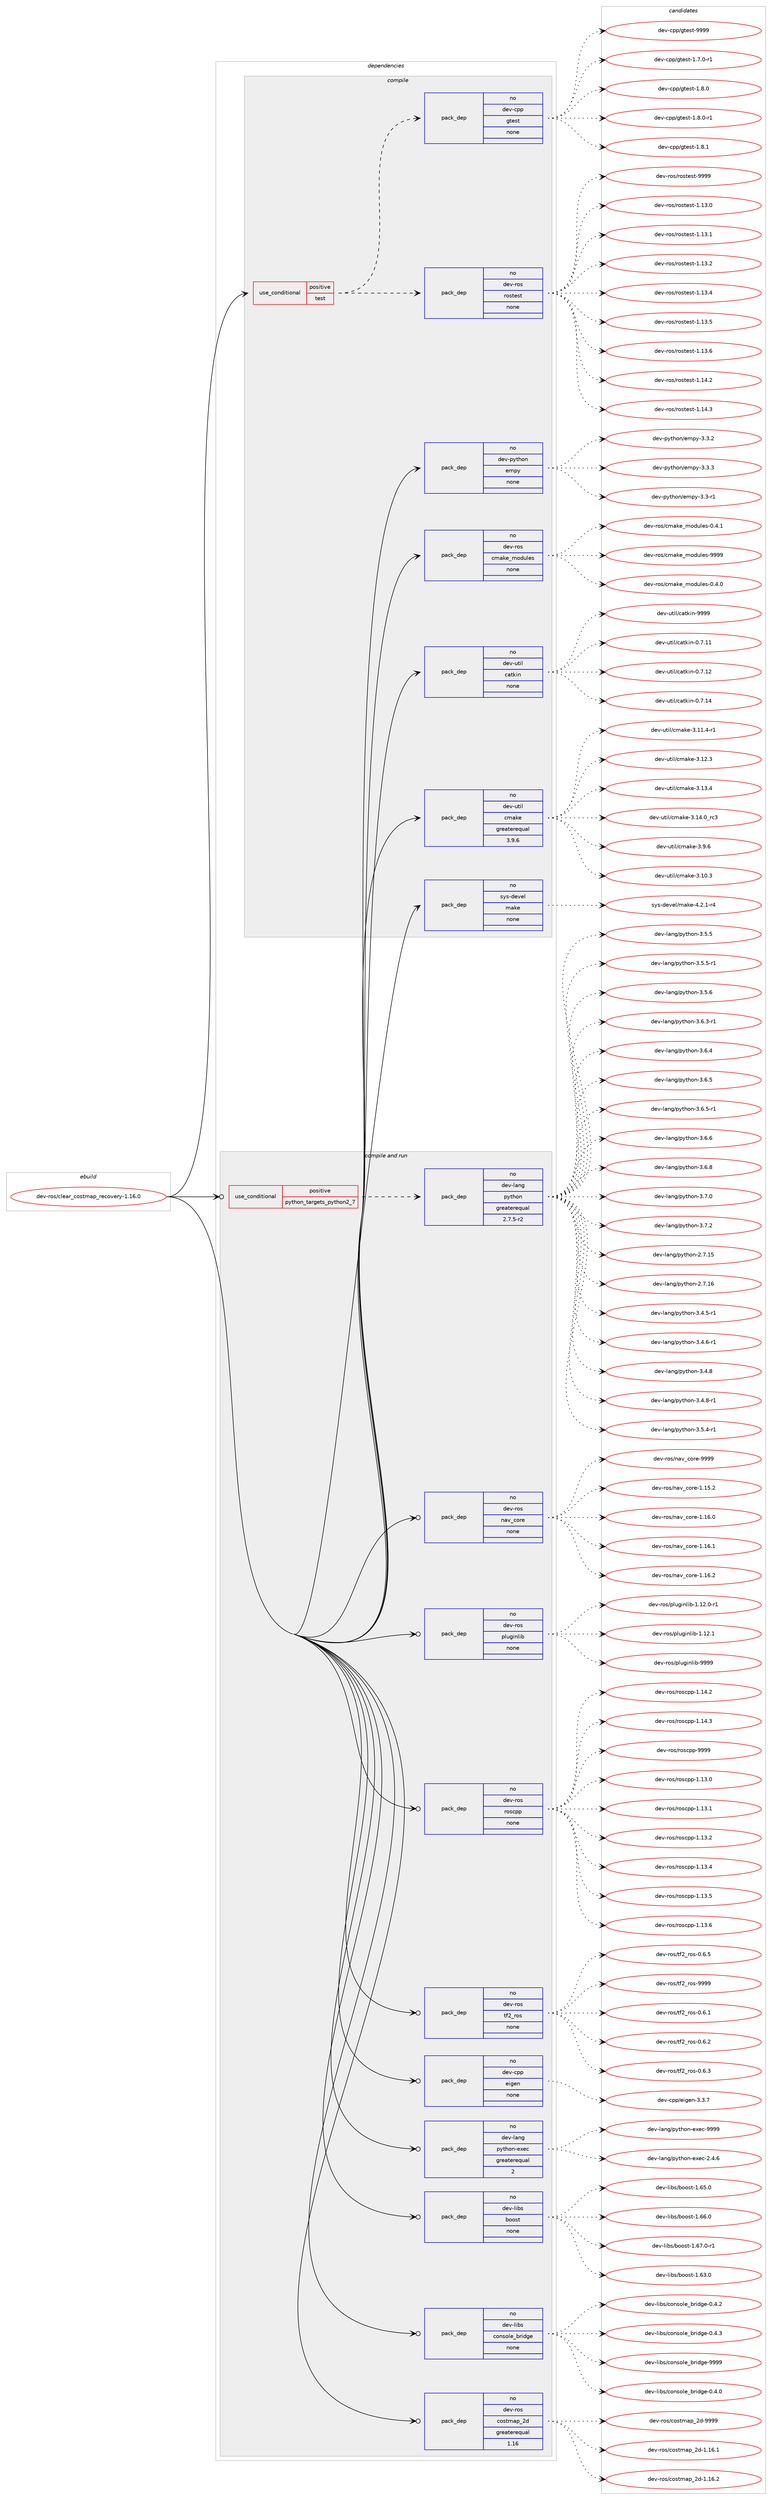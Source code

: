digraph prolog {

# *************
# Graph options
# *************

newrank=true;
concentrate=true;
compound=true;
graph [rankdir=LR,fontname=Helvetica,fontsize=10,ranksep=1.5];#, ranksep=2.5, nodesep=0.2];
edge  [arrowhead=vee];
node  [fontname=Helvetica,fontsize=10];

# **********
# The ebuild
# **********

subgraph cluster_leftcol {
color=gray;
rank=same;
label=<<i>ebuild</i>>;
id [label="dev-ros/clear_costmap_recovery-1.16.0", color=red, width=4, href="../dev-ros/clear_costmap_recovery-1.16.0.svg"];
}

# ****************
# The dependencies
# ****************

subgraph cluster_midcol {
color=gray;
label=<<i>dependencies</i>>;
subgraph cluster_compile {
fillcolor="#eeeeee";
style=filled;
label=<<i>compile</i>>;
subgraph cond388057 {
dependency1453043 [label=<<TABLE BORDER="0" CELLBORDER="1" CELLSPACING="0" CELLPADDING="4"><TR><TD ROWSPAN="3" CELLPADDING="10">use_conditional</TD></TR><TR><TD>positive</TD></TR><TR><TD>test</TD></TR></TABLE>>, shape=none, color=red];
subgraph pack1041596 {
dependency1453044 [label=<<TABLE BORDER="0" CELLBORDER="1" CELLSPACING="0" CELLPADDING="4" WIDTH="220"><TR><TD ROWSPAN="6" CELLPADDING="30">pack_dep</TD></TR><TR><TD WIDTH="110">no</TD></TR><TR><TD>dev-ros</TD></TR><TR><TD>rostest</TD></TR><TR><TD>none</TD></TR><TR><TD></TD></TR></TABLE>>, shape=none, color=blue];
}
dependency1453043:e -> dependency1453044:w [weight=20,style="dashed",arrowhead="vee"];
subgraph pack1041597 {
dependency1453045 [label=<<TABLE BORDER="0" CELLBORDER="1" CELLSPACING="0" CELLPADDING="4" WIDTH="220"><TR><TD ROWSPAN="6" CELLPADDING="30">pack_dep</TD></TR><TR><TD WIDTH="110">no</TD></TR><TR><TD>dev-cpp</TD></TR><TR><TD>gtest</TD></TR><TR><TD>none</TD></TR><TR><TD></TD></TR></TABLE>>, shape=none, color=blue];
}
dependency1453043:e -> dependency1453045:w [weight=20,style="dashed",arrowhead="vee"];
}
id:e -> dependency1453043:w [weight=20,style="solid",arrowhead="vee"];
subgraph pack1041598 {
dependency1453046 [label=<<TABLE BORDER="0" CELLBORDER="1" CELLSPACING="0" CELLPADDING="4" WIDTH="220"><TR><TD ROWSPAN="6" CELLPADDING="30">pack_dep</TD></TR><TR><TD WIDTH="110">no</TD></TR><TR><TD>dev-python</TD></TR><TR><TD>empy</TD></TR><TR><TD>none</TD></TR><TR><TD></TD></TR></TABLE>>, shape=none, color=blue];
}
id:e -> dependency1453046:w [weight=20,style="solid",arrowhead="vee"];
subgraph pack1041599 {
dependency1453047 [label=<<TABLE BORDER="0" CELLBORDER="1" CELLSPACING="0" CELLPADDING="4" WIDTH="220"><TR><TD ROWSPAN="6" CELLPADDING="30">pack_dep</TD></TR><TR><TD WIDTH="110">no</TD></TR><TR><TD>dev-ros</TD></TR><TR><TD>cmake_modules</TD></TR><TR><TD>none</TD></TR><TR><TD></TD></TR></TABLE>>, shape=none, color=blue];
}
id:e -> dependency1453047:w [weight=20,style="solid",arrowhead="vee"];
subgraph pack1041600 {
dependency1453048 [label=<<TABLE BORDER="0" CELLBORDER="1" CELLSPACING="0" CELLPADDING="4" WIDTH="220"><TR><TD ROWSPAN="6" CELLPADDING="30">pack_dep</TD></TR><TR><TD WIDTH="110">no</TD></TR><TR><TD>dev-util</TD></TR><TR><TD>catkin</TD></TR><TR><TD>none</TD></TR><TR><TD></TD></TR></TABLE>>, shape=none, color=blue];
}
id:e -> dependency1453048:w [weight=20,style="solid",arrowhead="vee"];
subgraph pack1041601 {
dependency1453049 [label=<<TABLE BORDER="0" CELLBORDER="1" CELLSPACING="0" CELLPADDING="4" WIDTH="220"><TR><TD ROWSPAN="6" CELLPADDING="30">pack_dep</TD></TR><TR><TD WIDTH="110">no</TD></TR><TR><TD>dev-util</TD></TR><TR><TD>cmake</TD></TR><TR><TD>greaterequal</TD></TR><TR><TD>3.9.6</TD></TR></TABLE>>, shape=none, color=blue];
}
id:e -> dependency1453049:w [weight=20,style="solid",arrowhead="vee"];
subgraph pack1041602 {
dependency1453050 [label=<<TABLE BORDER="0" CELLBORDER="1" CELLSPACING="0" CELLPADDING="4" WIDTH="220"><TR><TD ROWSPAN="6" CELLPADDING="30">pack_dep</TD></TR><TR><TD WIDTH="110">no</TD></TR><TR><TD>sys-devel</TD></TR><TR><TD>make</TD></TR><TR><TD>none</TD></TR><TR><TD></TD></TR></TABLE>>, shape=none, color=blue];
}
id:e -> dependency1453050:w [weight=20,style="solid",arrowhead="vee"];
}
subgraph cluster_compileandrun {
fillcolor="#eeeeee";
style=filled;
label=<<i>compile and run</i>>;
subgraph cond388058 {
dependency1453051 [label=<<TABLE BORDER="0" CELLBORDER="1" CELLSPACING="0" CELLPADDING="4"><TR><TD ROWSPAN="3" CELLPADDING="10">use_conditional</TD></TR><TR><TD>positive</TD></TR><TR><TD>python_targets_python2_7</TD></TR></TABLE>>, shape=none, color=red];
subgraph pack1041603 {
dependency1453052 [label=<<TABLE BORDER="0" CELLBORDER="1" CELLSPACING="0" CELLPADDING="4" WIDTH="220"><TR><TD ROWSPAN="6" CELLPADDING="30">pack_dep</TD></TR><TR><TD WIDTH="110">no</TD></TR><TR><TD>dev-lang</TD></TR><TR><TD>python</TD></TR><TR><TD>greaterequal</TD></TR><TR><TD>2.7.5-r2</TD></TR></TABLE>>, shape=none, color=blue];
}
dependency1453051:e -> dependency1453052:w [weight=20,style="dashed",arrowhead="vee"];
}
id:e -> dependency1453051:w [weight=20,style="solid",arrowhead="odotvee"];
subgraph pack1041604 {
dependency1453053 [label=<<TABLE BORDER="0" CELLBORDER="1" CELLSPACING="0" CELLPADDING="4" WIDTH="220"><TR><TD ROWSPAN="6" CELLPADDING="30">pack_dep</TD></TR><TR><TD WIDTH="110">no</TD></TR><TR><TD>dev-cpp</TD></TR><TR><TD>eigen</TD></TR><TR><TD>none</TD></TR><TR><TD></TD></TR></TABLE>>, shape=none, color=blue];
}
id:e -> dependency1453053:w [weight=20,style="solid",arrowhead="odotvee"];
subgraph pack1041605 {
dependency1453054 [label=<<TABLE BORDER="0" CELLBORDER="1" CELLSPACING="0" CELLPADDING="4" WIDTH="220"><TR><TD ROWSPAN="6" CELLPADDING="30">pack_dep</TD></TR><TR><TD WIDTH="110">no</TD></TR><TR><TD>dev-lang</TD></TR><TR><TD>python-exec</TD></TR><TR><TD>greaterequal</TD></TR><TR><TD>2</TD></TR></TABLE>>, shape=none, color=blue];
}
id:e -> dependency1453054:w [weight=20,style="solid",arrowhead="odotvee"];
subgraph pack1041606 {
dependency1453055 [label=<<TABLE BORDER="0" CELLBORDER="1" CELLSPACING="0" CELLPADDING="4" WIDTH="220"><TR><TD ROWSPAN="6" CELLPADDING="30">pack_dep</TD></TR><TR><TD WIDTH="110">no</TD></TR><TR><TD>dev-libs</TD></TR><TR><TD>boost</TD></TR><TR><TD>none</TD></TR><TR><TD></TD></TR></TABLE>>, shape=none, color=blue];
}
id:e -> dependency1453055:w [weight=20,style="solid",arrowhead="odotvee"];
subgraph pack1041607 {
dependency1453056 [label=<<TABLE BORDER="0" CELLBORDER="1" CELLSPACING="0" CELLPADDING="4" WIDTH="220"><TR><TD ROWSPAN="6" CELLPADDING="30">pack_dep</TD></TR><TR><TD WIDTH="110">no</TD></TR><TR><TD>dev-libs</TD></TR><TR><TD>console_bridge</TD></TR><TR><TD>none</TD></TR><TR><TD></TD></TR></TABLE>>, shape=none, color=blue];
}
id:e -> dependency1453056:w [weight=20,style="solid",arrowhead="odotvee"];
subgraph pack1041608 {
dependency1453057 [label=<<TABLE BORDER="0" CELLBORDER="1" CELLSPACING="0" CELLPADDING="4" WIDTH="220"><TR><TD ROWSPAN="6" CELLPADDING="30">pack_dep</TD></TR><TR><TD WIDTH="110">no</TD></TR><TR><TD>dev-ros</TD></TR><TR><TD>costmap_2d</TD></TR><TR><TD>greaterequal</TD></TR><TR><TD>1.16</TD></TR></TABLE>>, shape=none, color=blue];
}
id:e -> dependency1453057:w [weight=20,style="solid",arrowhead="odotvee"];
subgraph pack1041609 {
dependency1453058 [label=<<TABLE BORDER="0" CELLBORDER="1" CELLSPACING="0" CELLPADDING="4" WIDTH="220"><TR><TD ROWSPAN="6" CELLPADDING="30">pack_dep</TD></TR><TR><TD WIDTH="110">no</TD></TR><TR><TD>dev-ros</TD></TR><TR><TD>nav_core</TD></TR><TR><TD>none</TD></TR><TR><TD></TD></TR></TABLE>>, shape=none, color=blue];
}
id:e -> dependency1453058:w [weight=20,style="solid",arrowhead="odotvee"];
subgraph pack1041610 {
dependency1453059 [label=<<TABLE BORDER="0" CELLBORDER="1" CELLSPACING="0" CELLPADDING="4" WIDTH="220"><TR><TD ROWSPAN="6" CELLPADDING="30">pack_dep</TD></TR><TR><TD WIDTH="110">no</TD></TR><TR><TD>dev-ros</TD></TR><TR><TD>pluginlib</TD></TR><TR><TD>none</TD></TR><TR><TD></TD></TR></TABLE>>, shape=none, color=blue];
}
id:e -> dependency1453059:w [weight=20,style="solid",arrowhead="odotvee"];
subgraph pack1041611 {
dependency1453060 [label=<<TABLE BORDER="0" CELLBORDER="1" CELLSPACING="0" CELLPADDING="4" WIDTH="220"><TR><TD ROWSPAN="6" CELLPADDING="30">pack_dep</TD></TR><TR><TD WIDTH="110">no</TD></TR><TR><TD>dev-ros</TD></TR><TR><TD>roscpp</TD></TR><TR><TD>none</TD></TR><TR><TD></TD></TR></TABLE>>, shape=none, color=blue];
}
id:e -> dependency1453060:w [weight=20,style="solid",arrowhead="odotvee"];
subgraph pack1041612 {
dependency1453061 [label=<<TABLE BORDER="0" CELLBORDER="1" CELLSPACING="0" CELLPADDING="4" WIDTH="220"><TR><TD ROWSPAN="6" CELLPADDING="30">pack_dep</TD></TR><TR><TD WIDTH="110">no</TD></TR><TR><TD>dev-ros</TD></TR><TR><TD>tf2_ros</TD></TR><TR><TD>none</TD></TR><TR><TD></TD></TR></TABLE>>, shape=none, color=blue];
}
id:e -> dependency1453061:w [weight=20,style="solid",arrowhead="odotvee"];
}
subgraph cluster_run {
fillcolor="#eeeeee";
style=filled;
label=<<i>run</i>>;
}
}

# **************
# The candidates
# **************

subgraph cluster_choices {
rank=same;
color=gray;
label=<<i>candidates</i>>;

subgraph choice1041596 {
color=black;
nodesep=1;
choice100101118451141111154711411111511610111511645494649514648 [label="dev-ros/rostest-1.13.0", color=red, width=4,href="../dev-ros/rostest-1.13.0.svg"];
choice100101118451141111154711411111511610111511645494649514649 [label="dev-ros/rostest-1.13.1", color=red, width=4,href="../dev-ros/rostest-1.13.1.svg"];
choice100101118451141111154711411111511610111511645494649514650 [label="dev-ros/rostest-1.13.2", color=red, width=4,href="../dev-ros/rostest-1.13.2.svg"];
choice100101118451141111154711411111511610111511645494649514652 [label="dev-ros/rostest-1.13.4", color=red, width=4,href="../dev-ros/rostest-1.13.4.svg"];
choice100101118451141111154711411111511610111511645494649514653 [label="dev-ros/rostest-1.13.5", color=red, width=4,href="../dev-ros/rostest-1.13.5.svg"];
choice100101118451141111154711411111511610111511645494649514654 [label="dev-ros/rostest-1.13.6", color=red, width=4,href="../dev-ros/rostest-1.13.6.svg"];
choice100101118451141111154711411111511610111511645494649524650 [label="dev-ros/rostest-1.14.2", color=red, width=4,href="../dev-ros/rostest-1.14.2.svg"];
choice100101118451141111154711411111511610111511645494649524651 [label="dev-ros/rostest-1.14.3", color=red, width=4,href="../dev-ros/rostest-1.14.3.svg"];
choice10010111845114111115471141111151161011151164557575757 [label="dev-ros/rostest-9999", color=red, width=4,href="../dev-ros/rostest-9999.svg"];
dependency1453044:e -> choice100101118451141111154711411111511610111511645494649514648:w [style=dotted,weight="100"];
dependency1453044:e -> choice100101118451141111154711411111511610111511645494649514649:w [style=dotted,weight="100"];
dependency1453044:e -> choice100101118451141111154711411111511610111511645494649514650:w [style=dotted,weight="100"];
dependency1453044:e -> choice100101118451141111154711411111511610111511645494649514652:w [style=dotted,weight="100"];
dependency1453044:e -> choice100101118451141111154711411111511610111511645494649514653:w [style=dotted,weight="100"];
dependency1453044:e -> choice100101118451141111154711411111511610111511645494649514654:w [style=dotted,weight="100"];
dependency1453044:e -> choice100101118451141111154711411111511610111511645494649524650:w [style=dotted,weight="100"];
dependency1453044:e -> choice100101118451141111154711411111511610111511645494649524651:w [style=dotted,weight="100"];
dependency1453044:e -> choice10010111845114111115471141111151161011151164557575757:w [style=dotted,weight="100"];
}
subgraph choice1041597 {
color=black;
nodesep=1;
choice1001011184599112112471031161011151164549465546484511449 [label="dev-cpp/gtest-1.7.0-r1", color=red, width=4,href="../dev-cpp/gtest-1.7.0-r1.svg"];
choice100101118459911211247103116101115116454946564648 [label="dev-cpp/gtest-1.8.0", color=red, width=4,href="../dev-cpp/gtest-1.8.0.svg"];
choice1001011184599112112471031161011151164549465646484511449 [label="dev-cpp/gtest-1.8.0-r1", color=red, width=4,href="../dev-cpp/gtest-1.8.0-r1.svg"];
choice100101118459911211247103116101115116454946564649 [label="dev-cpp/gtest-1.8.1", color=red, width=4,href="../dev-cpp/gtest-1.8.1.svg"];
choice1001011184599112112471031161011151164557575757 [label="dev-cpp/gtest-9999", color=red, width=4,href="../dev-cpp/gtest-9999.svg"];
dependency1453045:e -> choice1001011184599112112471031161011151164549465546484511449:w [style=dotted,weight="100"];
dependency1453045:e -> choice100101118459911211247103116101115116454946564648:w [style=dotted,weight="100"];
dependency1453045:e -> choice1001011184599112112471031161011151164549465646484511449:w [style=dotted,weight="100"];
dependency1453045:e -> choice100101118459911211247103116101115116454946564649:w [style=dotted,weight="100"];
dependency1453045:e -> choice1001011184599112112471031161011151164557575757:w [style=dotted,weight="100"];
}
subgraph choice1041598 {
color=black;
nodesep=1;
choice1001011184511212111610411111047101109112121455146514511449 [label="dev-python/empy-3.3-r1", color=red, width=4,href="../dev-python/empy-3.3-r1.svg"];
choice1001011184511212111610411111047101109112121455146514650 [label="dev-python/empy-3.3.2", color=red, width=4,href="../dev-python/empy-3.3.2.svg"];
choice1001011184511212111610411111047101109112121455146514651 [label="dev-python/empy-3.3.3", color=red, width=4,href="../dev-python/empy-3.3.3.svg"];
dependency1453046:e -> choice1001011184511212111610411111047101109112121455146514511449:w [style=dotted,weight="100"];
dependency1453046:e -> choice1001011184511212111610411111047101109112121455146514650:w [style=dotted,weight="100"];
dependency1453046:e -> choice1001011184511212111610411111047101109112121455146514651:w [style=dotted,weight="100"];
}
subgraph choice1041599 {
color=black;
nodesep=1;
choice1001011184511411111547991099710710195109111100117108101115454846524648 [label="dev-ros/cmake_modules-0.4.0", color=red, width=4,href="../dev-ros/cmake_modules-0.4.0.svg"];
choice1001011184511411111547991099710710195109111100117108101115454846524649 [label="dev-ros/cmake_modules-0.4.1", color=red, width=4,href="../dev-ros/cmake_modules-0.4.1.svg"];
choice10010111845114111115479910997107101951091111001171081011154557575757 [label="dev-ros/cmake_modules-9999", color=red, width=4,href="../dev-ros/cmake_modules-9999.svg"];
dependency1453047:e -> choice1001011184511411111547991099710710195109111100117108101115454846524648:w [style=dotted,weight="100"];
dependency1453047:e -> choice1001011184511411111547991099710710195109111100117108101115454846524649:w [style=dotted,weight="100"];
dependency1453047:e -> choice10010111845114111115479910997107101951091111001171081011154557575757:w [style=dotted,weight="100"];
}
subgraph choice1041600 {
color=black;
nodesep=1;
choice1001011184511711610510847999711610710511045484655464949 [label="dev-util/catkin-0.7.11", color=red, width=4,href="../dev-util/catkin-0.7.11.svg"];
choice1001011184511711610510847999711610710511045484655464950 [label="dev-util/catkin-0.7.12", color=red, width=4,href="../dev-util/catkin-0.7.12.svg"];
choice1001011184511711610510847999711610710511045484655464952 [label="dev-util/catkin-0.7.14", color=red, width=4,href="../dev-util/catkin-0.7.14.svg"];
choice100101118451171161051084799971161071051104557575757 [label="dev-util/catkin-9999", color=red, width=4,href="../dev-util/catkin-9999.svg"];
dependency1453048:e -> choice1001011184511711610510847999711610710511045484655464949:w [style=dotted,weight="100"];
dependency1453048:e -> choice1001011184511711610510847999711610710511045484655464950:w [style=dotted,weight="100"];
dependency1453048:e -> choice1001011184511711610510847999711610710511045484655464952:w [style=dotted,weight="100"];
dependency1453048:e -> choice100101118451171161051084799971161071051104557575757:w [style=dotted,weight="100"];
}
subgraph choice1041601 {
color=black;
nodesep=1;
choice1001011184511711610510847991099710710145514649484651 [label="dev-util/cmake-3.10.3", color=red, width=4,href="../dev-util/cmake-3.10.3.svg"];
choice10010111845117116105108479910997107101455146494946524511449 [label="dev-util/cmake-3.11.4-r1", color=red, width=4,href="../dev-util/cmake-3.11.4-r1.svg"];
choice1001011184511711610510847991099710710145514649504651 [label="dev-util/cmake-3.12.3", color=red, width=4,href="../dev-util/cmake-3.12.3.svg"];
choice1001011184511711610510847991099710710145514649514652 [label="dev-util/cmake-3.13.4", color=red, width=4,href="../dev-util/cmake-3.13.4.svg"];
choice1001011184511711610510847991099710710145514649524648951149951 [label="dev-util/cmake-3.14.0_rc3", color=red, width=4,href="../dev-util/cmake-3.14.0_rc3.svg"];
choice10010111845117116105108479910997107101455146574654 [label="dev-util/cmake-3.9.6", color=red, width=4,href="../dev-util/cmake-3.9.6.svg"];
dependency1453049:e -> choice1001011184511711610510847991099710710145514649484651:w [style=dotted,weight="100"];
dependency1453049:e -> choice10010111845117116105108479910997107101455146494946524511449:w [style=dotted,weight="100"];
dependency1453049:e -> choice1001011184511711610510847991099710710145514649504651:w [style=dotted,weight="100"];
dependency1453049:e -> choice1001011184511711610510847991099710710145514649514652:w [style=dotted,weight="100"];
dependency1453049:e -> choice1001011184511711610510847991099710710145514649524648951149951:w [style=dotted,weight="100"];
dependency1453049:e -> choice10010111845117116105108479910997107101455146574654:w [style=dotted,weight="100"];
}
subgraph choice1041602 {
color=black;
nodesep=1;
choice1151211154510010111810110847109971071014552465046494511452 [label="sys-devel/make-4.2.1-r4", color=red, width=4,href="../sys-devel/make-4.2.1-r4.svg"];
dependency1453050:e -> choice1151211154510010111810110847109971071014552465046494511452:w [style=dotted,weight="100"];
}
subgraph choice1041603 {
color=black;
nodesep=1;
choice10010111845108971101034711212111610411111045504655464953 [label="dev-lang/python-2.7.15", color=red, width=4,href="../dev-lang/python-2.7.15.svg"];
choice10010111845108971101034711212111610411111045504655464954 [label="dev-lang/python-2.7.16", color=red, width=4,href="../dev-lang/python-2.7.16.svg"];
choice1001011184510897110103471121211161041111104551465246534511449 [label="dev-lang/python-3.4.5-r1", color=red, width=4,href="../dev-lang/python-3.4.5-r1.svg"];
choice1001011184510897110103471121211161041111104551465246544511449 [label="dev-lang/python-3.4.6-r1", color=red, width=4,href="../dev-lang/python-3.4.6-r1.svg"];
choice100101118451089711010347112121116104111110455146524656 [label="dev-lang/python-3.4.8", color=red, width=4,href="../dev-lang/python-3.4.8.svg"];
choice1001011184510897110103471121211161041111104551465246564511449 [label="dev-lang/python-3.4.8-r1", color=red, width=4,href="../dev-lang/python-3.4.8-r1.svg"];
choice1001011184510897110103471121211161041111104551465346524511449 [label="dev-lang/python-3.5.4-r1", color=red, width=4,href="../dev-lang/python-3.5.4-r1.svg"];
choice100101118451089711010347112121116104111110455146534653 [label="dev-lang/python-3.5.5", color=red, width=4,href="../dev-lang/python-3.5.5.svg"];
choice1001011184510897110103471121211161041111104551465346534511449 [label="dev-lang/python-3.5.5-r1", color=red, width=4,href="../dev-lang/python-3.5.5-r1.svg"];
choice100101118451089711010347112121116104111110455146534654 [label="dev-lang/python-3.5.6", color=red, width=4,href="../dev-lang/python-3.5.6.svg"];
choice1001011184510897110103471121211161041111104551465446514511449 [label="dev-lang/python-3.6.3-r1", color=red, width=4,href="../dev-lang/python-3.6.3-r1.svg"];
choice100101118451089711010347112121116104111110455146544652 [label="dev-lang/python-3.6.4", color=red, width=4,href="../dev-lang/python-3.6.4.svg"];
choice100101118451089711010347112121116104111110455146544653 [label="dev-lang/python-3.6.5", color=red, width=4,href="../dev-lang/python-3.6.5.svg"];
choice1001011184510897110103471121211161041111104551465446534511449 [label="dev-lang/python-3.6.5-r1", color=red, width=4,href="../dev-lang/python-3.6.5-r1.svg"];
choice100101118451089711010347112121116104111110455146544654 [label="dev-lang/python-3.6.6", color=red, width=4,href="../dev-lang/python-3.6.6.svg"];
choice100101118451089711010347112121116104111110455146544656 [label="dev-lang/python-3.6.8", color=red, width=4,href="../dev-lang/python-3.6.8.svg"];
choice100101118451089711010347112121116104111110455146554648 [label="dev-lang/python-3.7.0", color=red, width=4,href="../dev-lang/python-3.7.0.svg"];
choice100101118451089711010347112121116104111110455146554650 [label="dev-lang/python-3.7.2", color=red, width=4,href="../dev-lang/python-3.7.2.svg"];
dependency1453052:e -> choice10010111845108971101034711212111610411111045504655464953:w [style=dotted,weight="100"];
dependency1453052:e -> choice10010111845108971101034711212111610411111045504655464954:w [style=dotted,weight="100"];
dependency1453052:e -> choice1001011184510897110103471121211161041111104551465246534511449:w [style=dotted,weight="100"];
dependency1453052:e -> choice1001011184510897110103471121211161041111104551465246544511449:w [style=dotted,weight="100"];
dependency1453052:e -> choice100101118451089711010347112121116104111110455146524656:w [style=dotted,weight="100"];
dependency1453052:e -> choice1001011184510897110103471121211161041111104551465246564511449:w [style=dotted,weight="100"];
dependency1453052:e -> choice1001011184510897110103471121211161041111104551465346524511449:w [style=dotted,weight="100"];
dependency1453052:e -> choice100101118451089711010347112121116104111110455146534653:w [style=dotted,weight="100"];
dependency1453052:e -> choice1001011184510897110103471121211161041111104551465346534511449:w [style=dotted,weight="100"];
dependency1453052:e -> choice100101118451089711010347112121116104111110455146534654:w [style=dotted,weight="100"];
dependency1453052:e -> choice1001011184510897110103471121211161041111104551465446514511449:w [style=dotted,weight="100"];
dependency1453052:e -> choice100101118451089711010347112121116104111110455146544652:w [style=dotted,weight="100"];
dependency1453052:e -> choice100101118451089711010347112121116104111110455146544653:w [style=dotted,weight="100"];
dependency1453052:e -> choice1001011184510897110103471121211161041111104551465446534511449:w [style=dotted,weight="100"];
dependency1453052:e -> choice100101118451089711010347112121116104111110455146544654:w [style=dotted,weight="100"];
dependency1453052:e -> choice100101118451089711010347112121116104111110455146544656:w [style=dotted,weight="100"];
dependency1453052:e -> choice100101118451089711010347112121116104111110455146554648:w [style=dotted,weight="100"];
dependency1453052:e -> choice100101118451089711010347112121116104111110455146554650:w [style=dotted,weight="100"];
}
subgraph choice1041604 {
color=black;
nodesep=1;
choice100101118459911211247101105103101110455146514655 [label="dev-cpp/eigen-3.3.7", color=red, width=4,href="../dev-cpp/eigen-3.3.7.svg"];
dependency1453053:e -> choice100101118459911211247101105103101110455146514655:w [style=dotted,weight="100"];
}
subgraph choice1041605 {
color=black;
nodesep=1;
choice1001011184510897110103471121211161041111104510112010199455046524654 [label="dev-lang/python-exec-2.4.6", color=red, width=4,href="../dev-lang/python-exec-2.4.6.svg"];
choice10010111845108971101034711212111610411111045101120101994557575757 [label="dev-lang/python-exec-9999", color=red, width=4,href="../dev-lang/python-exec-9999.svg"];
dependency1453054:e -> choice1001011184510897110103471121211161041111104510112010199455046524654:w [style=dotted,weight="100"];
dependency1453054:e -> choice10010111845108971101034711212111610411111045101120101994557575757:w [style=dotted,weight="100"];
}
subgraph choice1041606 {
color=black;
nodesep=1;
choice1001011184510810598115479811111111511645494654514648 [label="dev-libs/boost-1.63.0", color=red, width=4,href="../dev-libs/boost-1.63.0.svg"];
choice1001011184510810598115479811111111511645494654534648 [label="dev-libs/boost-1.65.0", color=red, width=4,href="../dev-libs/boost-1.65.0.svg"];
choice1001011184510810598115479811111111511645494654544648 [label="dev-libs/boost-1.66.0", color=red, width=4,href="../dev-libs/boost-1.66.0.svg"];
choice10010111845108105981154798111111115116454946545546484511449 [label="dev-libs/boost-1.67.0-r1", color=red, width=4,href="../dev-libs/boost-1.67.0-r1.svg"];
dependency1453055:e -> choice1001011184510810598115479811111111511645494654514648:w [style=dotted,weight="100"];
dependency1453055:e -> choice1001011184510810598115479811111111511645494654534648:w [style=dotted,weight="100"];
dependency1453055:e -> choice1001011184510810598115479811111111511645494654544648:w [style=dotted,weight="100"];
dependency1453055:e -> choice10010111845108105981154798111111115116454946545546484511449:w [style=dotted,weight="100"];
}
subgraph choice1041607 {
color=black;
nodesep=1;
choice100101118451081059811547991111101151111081019598114105100103101454846524648 [label="dev-libs/console_bridge-0.4.0", color=red, width=4,href="../dev-libs/console_bridge-0.4.0.svg"];
choice100101118451081059811547991111101151111081019598114105100103101454846524650 [label="dev-libs/console_bridge-0.4.2", color=red, width=4,href="../dev-libs/console_bridge-0.4.2.svg"];
choice100101118451081059811547991111101151111081019598114105100103101454846524651 [label="dev-libs/console_bridge-0.4.3", color=red, width=4,href="../dev-libs/console_bridge-0.4.3.svg"];
choice1001011184510810598115479911111011511110810195981141051001031014557575757 [label="dev-libs/console_bridge-9999", color=red, width=4,href="../dev-libs/console_bridge-9999.svg"];
dependency1453056:e -> choice100101118451081059811547991111101151111081019598114105100103101454846524648:w [style=dotted,weight="100"];
dependency1453056:e -> choice100101118451081059811547991111101151111081019598114105100103101454846524650:w [style=dotted,weight="100"];
dependency1453056:e -> choice100101118451081059811547991111101151111081019598114105100103101454846524651:w [style=dotted,weight="100"];
dependency1453056:e -> choice1001011184510810598115479911111011511110810195981141051001031014557575757:w [style=dotted,weight="100"];
}
subgraph choice1041608 {
color=black;
nodesep=1;
choice10010111845114111115479911111511610997112955010045494649544649 [label="dev-ros/costmap_2d-1.16.1", color=red, width=4,href="../dev-ros/costmap_2d-1.16.1.svg"];
choice10010111845114111115479911111511610997112955010045494649544650 [label="dev-ros/costmap_2d-1.16.2", color=red, width=4,href="../dev-ros/costmap_2d-1.16.2.svg"];
choice1001011184511411111547991111151161099711295501004557575757 [label="dev-ros/costmap_2d-9999", color=red, width=4,href="../dev-ros/costmap_2d-9999.svg"];
dependency1453057:e -> choice10010111845114111115479911111511610997112955010045494649544649:w [style=dotted,weight="100"];
dependency1453057:e -> choice10010111845114111115479911111511610997112955010045494649544650:w [style=dotted,weight="100"];
dependency1453057:e -> choice1001011184511411111547991111151161099711295501004557575757:w [style=dotted,weight="100"];
}
subgraph choice1041609 {
color=black;
nodesep=1;
choice100101118451141111154711097118959911111410145494649534650 [label="dev-ros/nav_core-1.15.2", color=red, width=4,href="../dev-ros/nav_core-1.15.2.svg"];
choice100101118451141111154711097118959911111410145494649544648 [label="dev-ros/nav_core-1.16.0", color=red, width=4,href="../dev-ros/nav_core-1.16.0.svg"];
choice100101118451141111154711097118959911111410145494649544649 [label="dev-ros/nav_core-1.16.1", color=red, width=4,href="../dev-ros/nav_core-1.16.1.svg"];
choice100101118451141111154711097118959911111410145494649544650 [label="dev-ros/nav_core-1.16.2", color=red, width=4,href="../dev-ros/nav_core-1.16.2.svg"];
choice10010111845114111115471109711895991111141014557575757 [label="dev-ros/nav_core-9999", color=red, width=4,href="../dev-ros/nav_core-9999.svg"];
dependency1453058:e -> choice100101118451141111154711097118959911111410145494649534650:w [style=dotted,weight="100"];
dependency1453058:e -> choice100101118451141111154711097118959911111410145494649544648:w [style=dotted,weight="100"];
dependency1453058:e -> choice100101118451141111154711097118959911111410145494649544649:w [style=dotted,weight="100"];
dependency1453058:e -> choice100101118451141111154711097118959911111410145494649544650:w [style=dotted,weight="100"];
dependency1453058:e -> choice10010111845114111115471109711895991111141014557575757:w [style=dotted,weight="100"];
}
subgraph choice1041610 {
color=black;
nodesep=1;
choice100101118451141111154711210811710310511010810598454946495046484511449 [label="dev-ros/pluginlib-1.12.0-r1", color=red, width=4,href="../dev-ros/pluginlib-1.12.0-r1.svg"];
choice10010111845114111115471121081171031051101081059845494649504649 [label="dev-ros/pluginlib-1.12.1", color=red, width=4,href="../dev-ros/pluginlib-1.12.1.svg"];
choice1001011184511411111547112108117103105110108105984557575757 [label="dev-ros/pluginlib-9999", color=red, width=4,href="../dev-ros/pluginlib-9999.svg"];
dependency1453059:e -> choice100101118451141111154711210811710310511010810598454946495046484511449:w [style=dotted,weight="100"];
dependency1453059:e -> choice10010111845114111115471121081171031051101081059845494649504649:w [style=dotted,weight="100"];
dependency1453059:e -> choice1001011184511411111547112108117103105110108105984557575757:w [style=dotted,weight="100"];
}
subgraph choice1041611 {
color=black;
nodesep=1;
choice10010111845114111115471141111159911211245494649514648 [label="dev-ros/roscpp-1.13.0", color=red, width=4,href="../dev-ros/roscpp-1.13.0.svg"];
choice10010111845114111115471141111159911211245494649514649 [label="dev-ros/roscpp-1.13.1", color=red, width=4,href="../dev-ros/roscpp-1.13.1.svg"];
choice10010111845114111115471141111159911211245494649514650 [label="dev-ros/roscpp-1.13.2", color=red, width=4,href="../dev-ros/roscpp-1.13.2.svg"];
choice10010111845114111115471141111159911211245494649514652 [label="dev-ros/roscpp-1.13.4", color=red, width=4,href="../dev-ros/roscpp-1.13.4.svg"];
choice10010111845114111115471141111159911211245494649514653 [label="dev-ros/roscpp-1.13.5", color=red, width=4,href="../dev-ros/roscpp-1.13.5.svg"];
choice10010111845114111115471141111159911211245494649514654 [label="dev-ros/roscpp-1.13.6", color=red, width=4,href="../dev-ros/roscpp-1.13.6.svg"];
choice10010111845114111115471141111159911211245494649524650 [label="dev-ros/roscpp-1.14.2", color=red, width=4,href="../dev-ros/roscpp-1.14.2.svg"];
choice10010111845114111115471141111159911211245494649524651 [label="dev-ros/roscpp-1.14.3", color=red, width=4,href="../dev-ros/roscpp-1.14.3.svg"];
choice1001011184511411111547114111115991121124557575757 [label="dev-ros/roscpp-9999", color=red, width=4,href="../dev-ros/roscpp-9999.svg"];
dependency1453060:e -> choice10010111845114111115471141111159911211245494649514648:w [style=dotted,weight="100"];
dependency1453060:e -> choice10010111845114111115471141111159911211245494649514649:w [style=dotted,weight="100"];
dependency1453060:e -> choice10010111845114111115471141111159911211245494649514650:w [style=dotted,weight="100"];
dependency1453060:e -> choice10010111845114111115471141111159911211245494649514652:w [style=dotted,weight="100"];
dependency1453060:e -> choice10010111845114111115471141111159911211245494649514653:w [style=dotted,weight="100"];
dependency1453060:e -> choice10010111845114111115471141111159911211245494649514654:w [style=dotted,weight="100"];
dependency1453060:e -> choice10010111845114111115471141111159911211245494649524650:w [style=dotted,weight="100"];
dependency1453060:e -> choice10010111845114111115471141111159911211245494649524651:w [style=dotted,weight="100"];
dependency1453060:e -> choice1001011184511411111547114111115991121124557575757:w [style=dotted,weight="100"];
}
subgraph choice1041612 {
color=black;
nodesep=1;
choice10010111845114111115471161025095114111115454846544649 [label="dev-ros/tf2_ros-0.6.1", color=red, width=4,href="../dev-ros/tf2_ros-0.6.1.svg"];
choice10010111845114111115471161025095114111115454846544650 [label="dev-ros/tf2_ros-0.6.2", color=red, width=4,href="../dev-ros/tf2_ros-0.6.2.svg"];
choice10010111845114111115471161025095114111115454846544651 [label="dev-ros/tf2_ros-0.6.3", color=red, width=4,href="../dev-ros/tf2_ros-0.6.3.svg"];
choice10010111845114111115471161025095114111115454846544653 [label="dev-ros/tf2_ros-0.6.5", color=red, width=4,href="../dev-ros/tf2_ros-0.6.5.svg"];
choice100101118451141111154711610250951141111154557575757 [label="dev-ros/tf2_ros-9999", color=red, width=4,href="../dev-ros/tf2_ros-9999.svg"];
dependency1453061:e -> choice10010111845114111115471161025095114111115454846544649:w [style=dotted,weight="100"];
dependency1453061:e -> choice10010111845114111115471161025095114111115454846544650:w [style=dotted,weight="100"];
dependency1453061:e -> choice10010111845114111115471161025095114111115454846544651:w [style=dotted,weight="100"];
dependency1453061:e -> choice10010111845114111115471161025095114111115454846544653:w [style=dotted,weight="100"];
dependency1453061:e -> choice100101118451141111154711610250951141111154557575757:w [style=dotted,weight="100"];
}
}

}
